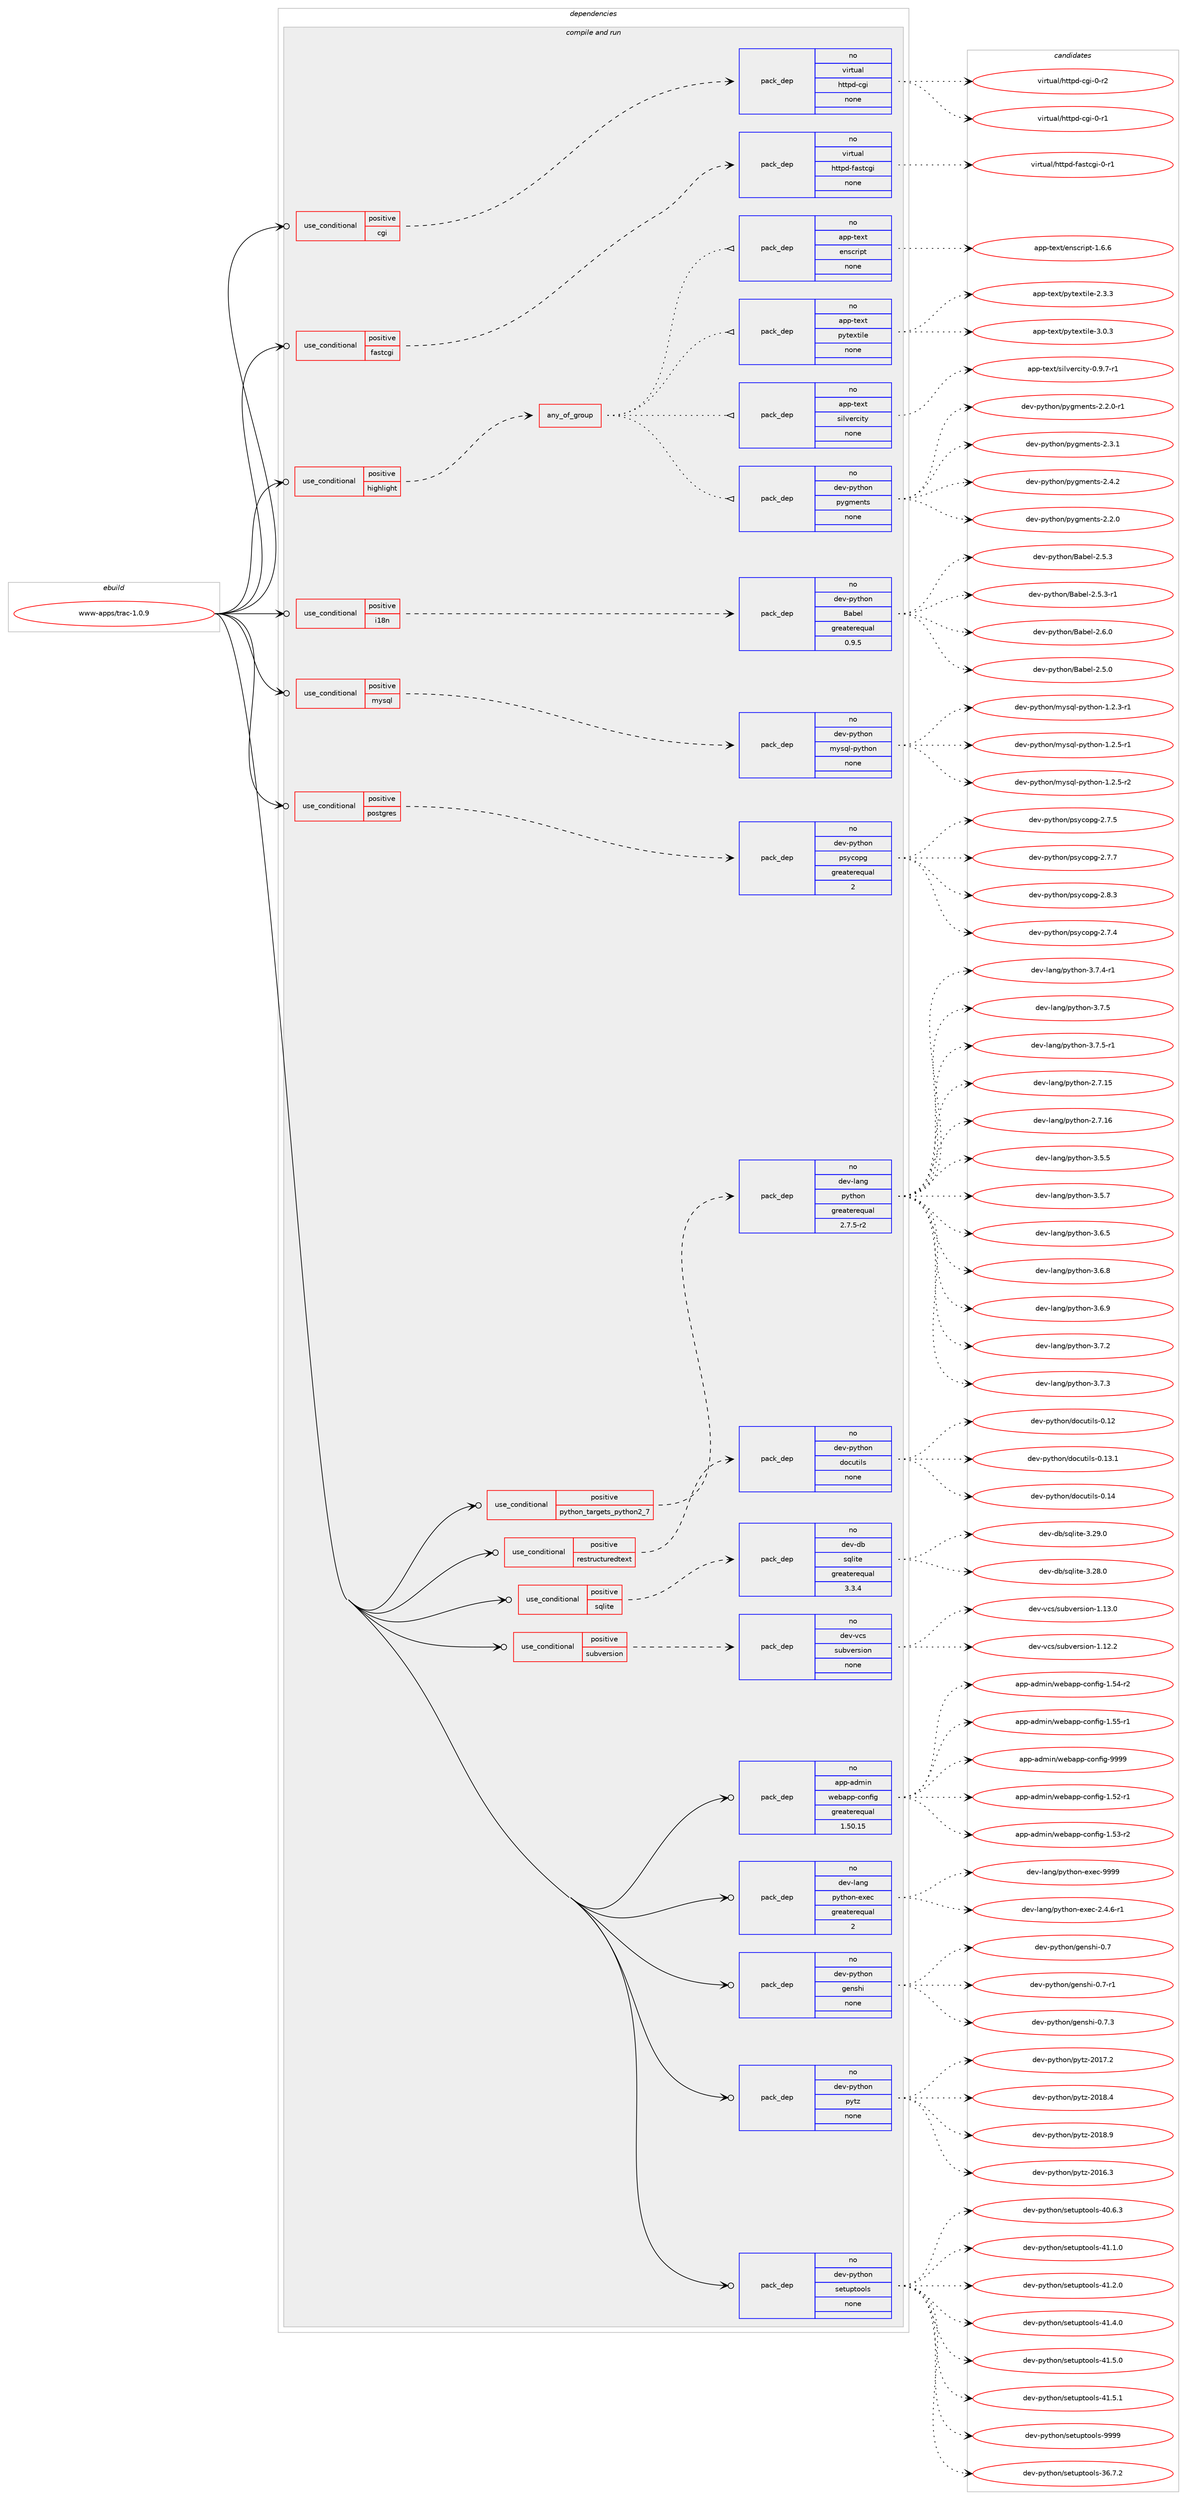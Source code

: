 digraph prolog {

# *************
# Graph options
# *************

newrank=true;
concentrate=true;
compound=true;
graph [rankdir=LR,fontname=Helvetica,fontsize=10,ranksep=1.5];#, ranksep=2.5, nodesep=0.2];
edge  [arrowhead=vee];
node  [fontname=Helvetica,fontsize=10];

# **********
# The ebuild
# **********

subgraph cluster_leftcol {
color=gray;
rank=same;
label=<<i>ebuild</i>>;
id [label="www-apps/trac-1.0.9", color=red, width=4, href="../www-apps/trac-1.0.9.svg"];
}

# ****************
# The dependencies
# ****************

subgraph cluster_midcol {
color=gray;
label=<<i>dependencies</i>>;
subgraph cluster_compile {
fillcolor="#eeeeee";
style=filled;
label=<<i>compile</i>>;
}
subgraph cluster_compileandrun {
fillcolor="#eeeeee";
style=filled;
label=<<i>compile and run</i>>;
subgraph cond217221 {
dependency906337 [label=<<TABLE BORDER="0" CELLBORDER="1" CELLSPACING="0" CELLPADDING="4"><TR><TD ROWSPAN="3" CELLPADDING="10">use_conditional</TD></TR><TR><TD>positive</TD></TR><TR><TD>cgi</TD></TR></TABLE>>, shape=none, color=red];
subgraph pack672811 {
dependency906338 [label=<<TABLE BORDER="0" CELLBORDER="1" CELLSPACING="0" CELLPADDING="4" WIDTH="220"><TR><TD ROWSPAN="6" CELLPADDING="30">pack_dep</TD></TR><TR><TD WIDTH="110">no</TD></TR><TR><TD>virtual</TD></TR><TR><TD>httpd-cgi</TD></TR><TR><TD>none</TD></TR><TR><TD></TD></TR></TABLE>>, shape=none, color=blue];
}
dependency906337:e -> dependency906338:w [weight=20,style="dashed",arrowhead="vee"];
}
id:e -> dependency906337:w [weight=20,style="solid",arrowhead="odotvee"];
subgraph cond217222 {
dependency906339 [label=<<TABLE BORDER="0" CELLBORDER="1" CELLSPACING="0" CELLPADDING="4"><TR><TD ROWSPAN="3" CELLPADDING="10">use_conditional</TD></TR><TR><TD>positive</TD></TR><TR><TD>fastcgi</TD></TR></TABLE>>, shape=none, color=red];
subgraph pack672812 {
dependency906340 [label=<<TABLE BORDER="0" CELLBORDER="1" CELLSPACING="0" CELLPADDING="4" WIDTH="220"><TR><TD ROWSPAN="6" CELLPADDING="30">pack_dep</TD></TR><TR><TD WIDTH="110">no</TD></TR><TR><TD>virtual</TD></TR><TR><TD>httpd-fastcgi</TD></TR><TR><TD>none</TD></TR><TR><TD></TD></TR></TABLE>>, shape=none, color=blue];
}
dependency906339:e -> dependency906340:w [weight=20,style="dashed",arrowhead="vee"];
}
id:e -> dependency906339:w [weight=20,style="solid",arrowhead="odotvee"];
subgraph cond217223 {
dependency906341 [label=<<TABLE BORDER="0" CELLBORDER="1" CELLSPACING="0" CELLPADDING="4"><TR><TD ROWSPAN="3" CELLPADDING="10">use_conditional</TD></TR><TR><TD>positive</TD></TR><TR><TD>highlight</TD></TR></TABLE>>, shape=none, color=red];
subgraph any15737 {
dependency906342 [label=<<TABLE BORDER="0" CELLBORDER="1" CELLSPACING="0" CELLPADDING="4"><TR><TD CELLPADDING="10">any_of_group</TD></TR></TABLE>>, shape=none, color=red];subgraph pack672813 {
dependency906343 [label=<<TABLE BORDER="0" CELLBORDER="1" CELLSPACING="0" CELLPADDING="4" WIDTH="220"><TR><TD ROWSPAN="6" CELLPADDING="30">pack_dep</TD></TR><TR><TD WIDTH="110">no</TD></TR><TR><TD>dev-python</TD></TR><TR><TD>pygments</TD></TR><TR><TD>none</TD></TR><TR><TD></TD></TR></TABLE>>, shape=none, color=blue];
}
dependency906342:e -> dependency906343:w [weight=20,style="dotted",arrowhead="oinv"];
subgraph pack672814 {
dependency906344 [label=<<TABLE BORDER="0" CELLBORDER="1" CELLSPACING="0" CELLPADDING="4" WIDTH="220"><TR><TD ROWSPAN="6" CELLPADDING="30">pack_dep</TD></TR><TR><TD WIDTH="110">no</TD></TR><TR><TD>app-text</TD></TR><TR><TD>silvercity</TD></TR><TR><TD>none</TD></TR><TR><TD></TD></TR></TABLE>>, shape=none, color=blue];
}
dependency906342:e -> dependency906344:w [weight=20,style="dotted",arrowhead="oinv"];
subgraph pack672815 {
dependency906345 [label=<<TABLE BORDER="0" CELLBORDER="1" CELLSPACING="0" CELLPADDING="4" WIDTH="220"><TR><TD ROWSPAN="6" CELLPADDING="30">pack_dep</TD></TR><TR><TD WIDTH="110">no</TD></TR><TR><TD>app-text</TD></TR><TR><TD>pytextile</TD></TR><TR><TD>none</TD></TR><TR><TD></TD></TR></TABLE>>, shape=none, color=blue];
}
dependency906342:e -> dependency906345:w [weight=20,style="dotted",arrowhead="oinv"];
subgraph pack672816 {
dependency906346 [label=<<TABLE BORDER="0" CELLBORDER="1" CELLSPACING="0" CELLPADDING="4" WIDTH="220"><TR><TD ROWSPAN="6" CELLPADDING="30">pack_dep</TD></TR><TR><TD WIDTH="110">no</TD></TR><TR><TD>app-text</TD></TR><TR><TD>enscript</TD></TR><TR><TD>none</TD></TR><TR><TD></TD></TR></TABLE>>, shape=none, color=blue];
}
dependency906342:e -> dependency906346:w [weight=20,style="dotted",arrowhead="oinv"];
}
dependency906341:e -> dependency906342:w [weight=20,style="dashed",arrowhead="vee"];
}
id:e -> dependency906341:w [weight=20,style="solid",arrowhead="odotvee"];
subgraph cond217224 {
dependency906347 [label=<<TABLE BORDER="0" CELLBORDER="1" CELLSPACING="0" CELLPADDING="4"><TR><TD ROWSPAN="3" CELLPADDING="10">use_conditional</TD></TR><TR><TD>positive</TD></TR><TR><TD>i18n</TD></TR></TABLE>>, shape=none, color=red];
subgraph pack672817 {
dependency906348 [label=<<TABLE BORDER="0" CELLBORDER="1" CELLSPACING="0" CELLPADDING="4" WIDTH="220"><TR><TD ROWSPAN="6" CELLPADDING="30">pack_dep</TD></TR><TR><TD WIDTH="110">no</TD></TR><TR><TD>dev-python</TD></TR><TR><TD>Babel</TD></TR><TR><TD>greaterequal</TD></TR><TR><TD>0.9.5</TD></TR></TABLE>>, shape=none, color=blue];
}
dependency906347:e -> dependency906348:w [weight=20,style="dashed",arrowhead="vee"];
}
id:e -> dependency906347:w [weight=20,style="solid",arrowhead="odotvee"];
subgraph cond217225 {
dependency906349 [label=<<TABLE BORDER="0" CELLBORDER="1" CELLSPACING="0" CELLPADDING="4"><TR><TD ROWSPAN="3" CELLPADDING="10">use_conditional</TD></TR><TR><TD>positive</TD></TR><TR><TD>mysql</TD></TR></TABLE>>, shape=none, color=red];
subgraph pack672818 {
dependency906350 [label=<<TABLE BORDER="0" CELLBORDER="1" CELLSPACING="0" CELLPADDING="4" WIDTH="220"><TR><TD ROWSPAN="6" CELLPADDING="30">pack_dep</TD></TR><TR><TD WIDTH="110">no</TD></TR><TR><TD>dev-python</TD></TR><TR><TD>mysql-python</TD></TR><TR><TD>none</TD></TR><TR><TD></TD></TR></TABLE>>, shape=none, color=blue];
}
dependency906349:e -> dependency906350:w [weight=20,style="dashed",arrowhead="vee"];
}
id:e -> dependency906349:w [weight=20,style="solid",arrowhead="odotvee"];
subgraph cond217226 {
dependency906351 [label=<<TABLE BORDER="0" CELLBORDER="1" CELLSPACING="0" CELLPADDING="4"><TR><TD ROWSPAN="3" CELLPADDING="10">use_conditional</TD></TR><TR><TD>positive</TD></TR><TR><TD>postgres</TD></TR></TABLE>>, shape=none, color=red];
subgraph pack672819 {
dependency906352 [label=<<TABLE BORDER="0" CELLBORDER="1" CELLSPACING="0" CELLPADDING="4" WIDTH="220"><TR><TD ROWSPAN="6" CELLPADDING="30">pack_dep</TD></TR><TR><TD WIDTH="110">no</TD></TR><TR><TD>dev-python</TD></TR><TR><TD>psycopg</TD></TR><TR><TD>greaterequal</TD></TR><TR><TD>2</TD></TR></TABLE>>, shape=none, color=blue];
}
dependency906351:e -> dependency906352:w [weight=20,style="dashed",arrowhead="vee"];
}
id:e -> dependency906351:w [weight=20,style="solid",arrowhead="odotvee"];
subgraph cond217227 {
dependency906353 [label=<<TABLE BORDER="0" CELLBORDER="1" CELLSPACING="0" CELLPADDING="4"><TR><TD ROWSPAN="3" CELLPADDING="10">use_conditional</TD></TR><TR><TD>positive</TD></TR><TR><TD>python_targets_python2_7</TD></TR></TABLE>>, shape=none, color=red];
subgraph pack672820 {
dependency906354 [label=<<TABLE BORDER="0" CELLBORDER="1" CELLSPACING="0" CELLPADDING="4" WIDTH="220"><TR><TD ROWSPAN="6" CELLPADDING="30">pack_dep</TD></TR><TR><TD WIDTH="110">no</TD></TR><TR><TD>dev-lang</TD></TR><TR><TD>python</TD></TR><TR><TD>greaterequal</TD></TR><TR><TD>2.7.5-r2</TD></TR></TABLE>>, shape=none, color=blue];
}
dependency906353:e -> dependency906354:w [weight=20,style="dashed",arrowhead="vee"];
}
id:e -> dependency906353:w [weight=20,style="solid",arrowhead="odotvee"];
subgraph cond217228 {
dependency906355 [label=<<TABLE BORDER="0" CELLBORDER="1" CELLSPACING="0" CELLPADDING="4"><TR><TD ROWSPAN="3" CELLPADDING="10">use_conditional</TD></TR><TR><TD>positive</TD></TR><TR><TD>restructuredtext</TD></TR></TABLE>>, shape=none, color=red];
subgraph pack672821 {
dependency906356 [label=<<TABLE BORDER="0" CELLBORDER="1" CELLSPACING="0" CELLPADDING="4" WIDTH="220"><TR><TD ROWSPAN="6" CELLPADDING="30">pack_dep</TD></TR><TR><TD WIDTH="110">no</TD></TR><TR><TD>dev-python</TD></TR><TR><TD>docutils</TD></TR><TR><TD>none</TD></TR><TR><TD></TD></TR></TABLE>>, shape=none, color=blue];
}
dependency906355:e -> dependency906356:w [weight=20,style="dashed",arrowhead="vee"];
}
id:e -> dependency906355:w [weight=20,style="solid",arrowhead="odotvee"];
subgraph cond217229 {
dependency906357 [label=<<TABLE BORDER="0" CELLBORDER="1" CELLSPACING="0" CELLPADDING="4"><TR><TD ROWSPAN="3" CELLPADDING="10">use_conditional</TD></TR><TR><TD>positive</TD></TR><TR><TD>sqlite</TD></TR></TABLE>>, shape=none, color=red];
subgraph pack672822 {
dependency906358 [label=<<TABLE BORDER="0" CELLBORDER="1" CELLSPACING="0" CELLPADDING="4" WIDTH="220"><TR><TD ROWSPAN="6" CELLPADDING="30">pack_dep</TD></TR><TR><TD WIDTH="110">no</TD></TR><TR><TD>dev-db</TD></TR><TR><TD>sqlite</TD></TR><TR><TD>greaterequal</TD></TR><TR><TD>3.3.4</TD></TR></TABLE>>, shape=none, color=blue];
}
dependency906357:e -> dependency906358:w [weight=20,style="dashed",arrowhead="vee"];
}
id:e -> dependency906357:w [weight=20,style="solid",arrowhead="odotvee"];
subgraph cond217230 {
dependency906359 [label=<<TABLE BORDER="0" CELLBORDER="1" CELLSPACING="0" CELLPADDING="4"><TR><TD ROWSPAN="3" CELLPADDING="10">use_conditional</TD></TR><TR><TD>positive</TD></TR><TR><TD>subversion</TD></TR></TABLE>>, shape=none, color=red];
subgraph pack672823 {
dependency906360 [label=<<TABLE BORDER="0" CELLBORDER="1" CELLSPACING="0" CELLPADDING="4" WIDTH="220"><TR><TD ROWSPAN="6" CELLPADDING="30">pack_dep</TD></TR><TR><TD WIDTH="110">no</TD></TR><TR><TD>dev-vcs</TD></TR><TR><TD>subversion</TD></TR><TR><TD>none</TD></TR><TR><TD></TD></TR></TABLE>>, shape=none, color=blue];
}
dependency906359:e -> dependency906360:w [weight=20,style="dashed",arrowhead="vee"];
}
id:e -> dependency906359:w [weight=20,style="solid",arrowhead="odotvee"];
subgraph pack672824 {
dependency906361 [label=<<TABLE BORDER="0" CELLBORDER="1" CELLSPACING="0" CELLPADDING="4" WIDTH="220"><TR><TD ROWSPAN="6" CELLPADDING="30">pack_dep</TD></TR><TR><TD WIDTH="110">no</TD></TR><TR><TD>app-admin</TD></TR><TR><TD>webapp-config</TD></TR><TR><TD>greaterequal</TD></TR><TR><TD>1.50.15</TD></TR></TABLE>>, shape=none, color=blue];
}
id:e -> dependency906361:w [weight=20,style="solid",arrowhead="odotvee"];
subgraph pack672825 {
dependency906362 [label=<<TABLE BORDER="0" CELLBORDER="1" CELLSPACING="0" CELLPADDING="4" WIDTH="220"><TR><TD ROWSPAN="6" CELLPADDING="30">pack_dep</TD></TR><TR><TD WIDTH="110">no</TD></TR><TR><TD>dev-lang</TD></TR><TR><TD>python-exec</TD></TR><TR><TD>greaterequal</TD></TR><TR><TD>2</TD></TR></TABLE>>, shape=none, color=blue];
}
id:e -> dependency906362:w [weight=20,style="solid",arrowhead="odotvee"];
subgraph pack672826 {
dependency906363 [label=<<TABLE BORDER="0" CELLBORDER="1" CELLSPACING="0" CELLPADDING="4" WIDTH="220"><TR><TD ROWSPAN="6" CELLPADDING="30">pack_dep</TD></TR><TR><TD WIDTH="110">no</TD></TR><TR><TD>dev-python</TD></TR><TR><TD>genshi</TD></TR><TR><TD>none</TD></TR><TR><TD></TD></TR></TABLE>>, shape=none, color=blue];
}
id:e -> dependency906363:w [weight=20,style="solid",arrowhead="odotvee"];
subgraph pack672827 {
dependency906364 [label=<<TABLE BORDER="0" CELLBORDER="1" CELLSPACING="0" CELLPADDING="4" WIDTH="220"><TR><TD ROWSPAN="6" CELLPADDING="30">pack_dep</TD></TR><TR><TD WIDTH="110">no</TD></TR><TR><TD>dev-python</TD></TR><TR><TD>pytz</TD></TR><TR><TD>none</TD></TR><TR><TD></TD></TR></TABLE>>, shape=none, color=blue];
}
id:e -> dependency906364:w [weight=20,style="solid",arrowhead="odotvee"];
subgraph pack672828 {
dependency906365 [label=<<TABLE BORDER="0" CELLBORDER="1" CELLSPACING="0" CELLPADDING="4" WIDTH="220"><TR><TD ROWSPAN="6" CELLPADDING="30">pack_dep</TD></TR><TR><TD WIDTH="110">no</TD></TR><TR><TD>dev-python</TD></TR><TR><TD>setuptools</TD></TR><TR><TD>none</TD></TR><TR><TD></TD></TR></TABLE>>, shape=none, color=blue];
}
id:e -> dependency906365:w [weight=20,style="solid",arrowhead="odotvee"];
}
subgraph cluster_run {
fillcolor="#eeeeee";
style=filled;
label=<<i>run</i>>;
}
}

# **************
# The candidates
# **************

subgraph cluster_choices {
rank=same;
color=gray;
label=<<i>candidates</i>>;

subgraph choice672811 {
color=black;
nodesep=1;
choice1181051141161179710847104116116112100459910310545484511449 [label="virtual/httpd-cgi-0-r1", color=red, width=4,href="../virtual/httpd-cgi-0-r1.svg"];
choice1181051141161179710847104116116112100459910310545484511450 [label="virtual/httpd-cgi-0-r2", color=red, width=4,href="../virtual/httpd-cgi-0-r2.svg"];
dependency906338:e -> choice1181051141161179710847104116116112100459910310545484511449:w [style=dotted,weight="100"];
dependency906338:e -> choice1181051141161179710847104116116112100459910310545484511450:w [style=dotted,weight="100"];
}
subgraph choice672812 {
color=black;
nodesep=1;
choice118105114116117971084710411611611210045102971151169910310545484511449 [label="virtual/httpd-fastcgi-0-r1", color=red, width=4,href="../virtual/httpd-fastcgi-0-r1.svg"];
dependency906340:e -> choice118105114116117971084710411611611210045102971151169910310545484511449:w [style=dotted,weight="100"];
}
subgraph choice672813 {
color=black;
nodesep=1;
choice1001011184511212111610411111047112121103109101110116115455046504648 [label="dev-python/pygments-2.2.0", color=red, width=4,href="../dev-python/pygments-2.2.0.svg"];
choice10010111845112121116104111110471121211031091011101161154550465046484511449 [label="dev-python/pygments-2.2.0-r1", color=red, width=4,href="../dev-python/pygments-2.2.0-r1.svg"];
choice1001011184511212111610411111047112121103109101110116115455046514649 [label="dev-python/pygments-2.3.1", color=red, width=4,href="../dev-python/pygments-2.3.1.svg"];
choice1001011184511212111610411111047112121103109101110116115455046524650 [label="dev-python/pygments-2.4.2", color=red, width=4,href="../dev-python/pygments-2.4.2.svg"];
dependency906343:e -> choice1001011184511212111610411111047112121103109101110116115455046504648:w [style=dotted,weight="100"];
dependency906343:e -> choice10010111845112121116104111110471121211031091011101161154550465046484511449:w [style=dotted,weight="100"];
dependency906343:e -> choice1001011184511212111610411111047112121103109101110116115455046514649:w [style=dotted,weight="100"];
dependency906343:e -> choice1001011184511212111610411111047112121103109101110116115455046524650:w [style=dotted,weight="100"];
}
subgraph choice672814 {
color=black;
nodesep=1;
choice971121124511610112011647115105108118101114991051161214548465746554511449 [label="app-text/silvercity-0.9.7-r1", color=red, width=4,href="../app-text/silvercity-0.9.7-r1.svg"];
dependency906344:e -> choice971121124511610112011647115105108118101114991051161214548465746554511449:w [style=dotted,weight="100"];
}
subgraph choice672815 {
color=black;
nodesep=1;
choice971121124511610112011647112121116101120116105108101455046514651 [label="app-text/pytextile-2.3.3", color=red, width=4,href="../app-text/pytextile-2.3.3.svg"];
choice971121124511610112011647112121116101120116105108101455146484651 [label="app-text/pytextile-3.0.3", color=red, width=4,href="../app-text/pytextile-3.0.3.svg"];
dependency906345:e -> choice971121124511610112011647112121116101120116105108101455046514651:w [style=dotted,weight="100"];
dependency906345:e -> choice971121124511610112011647112121116101120116105108101455146484651:w [style=dotted,weight="100"];
}
subgraph choice672816 {
color=black;
nodesep=1;
choice97112112451161011201164710111011599114105112116454946544654 [label="app-text/enscript-1.6.6", color=red, width=4,href="../app-text/enscript-1.6.6.svg"];
dependency906346:e -> choice97112112451161011201164710111011599114105112116454946544654:w [style=dotted,weight="100"];
}
subgraph choice672817 {
color=black;
nodesep=1;
choice1001011184511212111610411111047669798101108455046534648 [label="dev-python/Babel-2.5.0", color=red, width=4,href="../dev-python/Babel-2.5.0.svg"];
choice1001011184511212111610411111047669798101108455046534651 [label="dev-python/Babel-2.5.3", color=red, width=4,href="../dev-python/Babel-2.5.3.svg"];
choice10010111845112121116104111110476697981011084550465346514511449 [label="dev-python/Babel-2.5.3-r1", color=red, width=4,href="../dev-python/Babel-2.5.3-r1.svg"];
choice1001011184511212111610411111047669798101108455046544648 [label="dev-python/Babel-2.6.0", color=red, width=4,href="../dev-python/Babel-2.6.0.svg"];
dependency906348:e -> choice1001011184511212111610411111047669798101108455046534648:w [style=dotted,weight="100"];
dependency906348:e -> choice1001011184511212111610411111047669798101108455046534651:w [style=dotted,weight="100"];
dependency906348:e -> choice10010111845112121116104111110476697981011084550465346514511449:w [style=dotted,weight="100"];
dependency906348:e -> choice1001011184511212111610411111047669798101108455046544648:w [style=dotted,weight="100"];
}
subgraph choice672818 {
color=black;
nodesep=1;
choice1001011184511212111610411111047109121115113108451121211161041111104549465046514511449 [label="dev-python/mysql-python-1.2.3-r1", color=red, width=4,href="../dev-python/mysql-python-1.2.3-r1.svg"];
choice1001011184511212111610411111047109121115113108451121211161041111104549465046534511449 [label="dev-python/mysql-python-1.2.5-r1", color=red, width=4,href="../dev-python/mysql-python-1.2.5-r1.svg"];
choice1001011184511212111610411111047109121115113108451121211161041111104549465046534511450 [label="dev-python/mysql-python-1.2.5-r2", color=red, width=4,href="../dev-python/mysql-python-1.2.5-r2.svg"];
dependency906350:e -> choice1001011184511212111610411111047109121115113108451121211161041111104549465046514511449:w [style=dotted,weight="100"];
dependency906350:e -> choice1001011184511212111610411111047109121115113108451121211161041111104549465046534511449:w [style=dotted,weight="100"];
dependency906350:e -> choice1001011184511212111610411111047109121115113108451121211161041111104549465046534511450:w [style=dotted,weight="100"];
}
subgraph choice672819 {
color=black;
nodesep=1;
choice100101118451121211161041111104711211512199111112103455046554652 [label="dev-python/psycopg-2.7.4", color=red, width=4,href="../dev-python/psycopg-2.7.4.svg"];
choice100101118451121211161041111104711211512199111112103455046554653 [label="dev-python/psycopg-2.7.5", color=red, width=4,href="../dev-python/psycopg-2.7.5.svg"];
choice100101118451121211161041111104711211512199111112103455046554655 [label="dev-python/psycopg-2.7.7", color=red, width=4,href="../dev-python/psycopg-2.7.7.svg"];
choice100101118451121211161041111104711211512199111112103455046564651 [label="dev-python/psycopg-2.8.3", color=red, width=4,href="../dev-python/psycopg-2.8.3.svg"];
dependency906352:e -> choice100101118451121211161041111104711211512199111112103455046554652:w [style=dotted,weight="100"];
dependency906352:e -> choice100101118451121211161041111104711211512199111112103455046554653:w [style=dotted,weight="100"];
dependency906352:e -> choice100101118451121211161041111104711211512199111112103455046554655:w [style=dotted,weight="100"];
dependency906352:e -> choice100101118451121211161041111104711211512199111112103455046564651:w [style=dotted,weight="100"];
}
subgraph choice672820 {
color=black;
nodesep=1;
choice10010111845108971101034711212111610411111045504655464953 [label="dev-lang/python-2.7.15", color=red, width=4,href="../dev-lang/python-2.7.15.svg"];
choice10010111845108971101034711212111610411111045504655464954 [label="dev-lang/python-2.7.16", color=red, width=4,href="../dev-lang/python-2.7.16.svg"];
choice100101118451089711010347112121116104111110455146534653 [label="dev-lang/python-3.5.5", color=red, width=4,href="../dev-lang/python-3.5.5.svg"];
choice100101118451089711010347112121116104111110455146534655 [label="dev-lang/python-3.5.7", color=red, width=4,href="../dev-lang/python-3.5.7.svg"];
choice100101118451089711010347112121116104111110455146544653 [label="dev-lang/python-3.6.5", color=red, width=4,href="../dev-lang/python-3.6.5.svg"];
choice100101118451089711010347112121116104111110455146544656 [label="dev-lang/python-3.6.8", color=red, width=4,href="../dev-lang/python-3.6.8.svg"];
choice100101118451089711010347112121116104111110455146544657 [label="dev-lang/python-3.6.9", color=red, width=4,href="../dev-lang/python-3.6.9.svg"];
choice100101118451089711010347112121116104111110455146554650 [label="dev-lang/python-3.7.2", color=red, width=4,href="../dev-lang/python-3.7.2.svg"];
choice100101118451089711010347112121116104111110455146554651 [label="dev-lang/python-3.7.3", color=red, width=4,href="../dev-lang/python-3.7.3.svg"];
choice1001011184510897110103471121211161041111104551465546524511449 [label="dev-lang/python-3.7.4-r1", color=red, width=4,href="../dev-lang/python-3.7.4-r1.svg"];
choice100101118451089711010347112121116104111110455146554653 [label="dev-lang/python-3.7.5", color=red, width=4,href="../dev-lang/python-3.7.5.svg"];
choice1001011184510897110103471121211161041111104551465546534511449 [label="dev-lang/python-3.7.5-r1", color=red, width=4,href="../dev-lang/python-3.7.5-r1.svg"];
dependency906354:e -> choice10010111845108971101034711212111610411111045504655464953:w [style=dotted,weight="100"];
dependency906354:e -> choice10010111845108971101034711212111610411111045504655464954:w [style=dotted,weight="100"];
dependency906354:e -> choice100101118451089711010347112121116104111110455146534653:w [style=dotted,weight="100"];
dependency906354:e -> choice100101118451089711010347112121116104111110455146534655:w [style=dotted,weight="100"];
dependency906354:e -> choice100101118451089711010347112121116104111110455146544653:w [style=dotted,weight="100"];
dependency906354:e -> choice100101118451089711010347112121116104111110455146544656:w [style=dotted,weight="100"];
dependency906354:e -> choice100101118451089711010347112121116104111110455146544657:w [style=dotted,weight="100"];
dependency906354:e -> choice100101118451089711010347112121116104111110455146554650:w [style=dotted,weight="100"];
dependency906354:e -> choice100101118451089711010347112121116104111110455146554651:w [style=dotted,weight="100"];
dependency906354:e -> choice1001011184510897110103471121211161041111104551465546524511449:w [style=dotted,weight="100"];
dependency906354:e -> choice100101118451089711010347112121116104111110455146554653:w [style=dotted,weight="100"];
dependency906354:e -> choice1001011184510897110103471121211161041111104551465546534511449:w [style=dotted,weight="100"];
}
subgraph choice672821 {
color=black;
nodesep=1;
choice1001011184511212111610411111047100111991171161051081154548464950 [label="dev-python/docutils-0.12", color=red, width=4,href="../dev-python/docutils-0.12.svg"];
choice10010111845112121116104111110471001119911711610510811545484649514649 [label="dev-python/docutils-0.13.1", color=red, width=4,href="../dev-python/docutils-0.13.1.svg"];
choice1001011184511212111610411111047100111991171161051081154548464952 [label="dev-python/docutils-0.14", color=red, width=4,href="../dev-python/docutils-0.14.svg"];
dependency906356:e -> choice1001011184511212111610411111047100111991171161051081154548464950:w [style=dotted,weight="100"];
dependency906356:e -> choice10010111845112121116104111110471001119911711610510811545484649514649:w [style=dotted,weight="100"];
dependency906356:e -> choice1001011184511212111610411111047100111991171161051081154548464952:w [style=dotted,weight="100"];
}
subgraph choice672822 {
color=black;
nodesep=1;
choice10010111845100984711511310810511610145514650564648 [label="dev-db/sqlite-3.28.0", color=red, width=4,href="../dev-db/sqlite-3.28.0.svg"];
choice10010111845100984711511310810511610145514650574648 [label="dev-db/sqlite-3.29.0", color=red, width=4,href="../dev-db/sqlite-3.29.0.svg"];
dependency906358:e -> choice10010111845100984711511310810511610145514650564648:w [style=dotted,weight="100"];
dependency906358:e -> choice10010111845100984711511310810511610145514650574648:w [style=dotted,weight="100"];
}
subgraph choice672823 {
color=black;
nodesep=1;
choice1001011184511899115471151179811810111411510511111045494649504650 [label="dev-vcs/subversion-1.12.2", color=red, width=4,href="../dev-vcs/subversion-1.12.2.svg"];
choice1001011184511899115471151179811810111411510511111045494649514648 [label="dev-vcs/subversion-1.13.0", color=red, width=4,href="../dev-vcs/subversion-1.13.0.svg"];
dependency906360:e -> choice1001011184511899115471151179811810111411510511111045494649504650:w [style=dotted,weight="100"];
dependency906360:e -> choice1001011184511899115471151179811810111411510511111045494649514648:w [style=dotted,weight="100"];
}
subgraph choice672824 {
color=black;
nodesep=1;
choice971121124597100109105110471191019897112112459911111010210510345494653504511449 [label="app-admin/webapp-config-1.52-r1", color=red, width=4,href="../app-admin/webapp-config-1.52-r1.svg"];
choice971121124597100109105110471191019897112112459911111010210510345494653514511450 [label="app-admin/webapp-config-1.53-r2", color=red, width=4,href="../app-admin/webapp-config-1.53-r2.svg"];
choice971121124597100109105110471191019897112112459911111010210510345494653524511450 [label="app-admin/webapp-config-1.54-r2", color=red, width=4,href="../app-admin/webapp-config-1.54-r2.svg"];
choice971121124597100109105110471191019897112112459911111010210510345494653534511449 [label="app-admin/webapp-config-1.55-r1", color=red, width=4,href="../app-admin/webapp-config-1.55-r1.svg"];
choice97112112459710010910511047119101989711211245991111101021051034557575757 [label="app-admin/webapp-config-9999", color=red, width=4,href="../app-admin/webapp-config-9999.svg"];
dependency906361:e -> choice971121124597100109105110471191019897112112459911111010210510345494653504511449:w [style=dotted,weight="100"];
dependency906361:e -> choice971121124597100109105110471191019897112112459911111010210510345494653514511450:w [style=dotted,weight="100"];
dependency906361:e -> choice971121124597100109105110471191019897112112459911111010210510345494653524511450:w [style=dotted,weight="100"];
dependency906361:e -> choice971121124597100109105110471191019897112112459911111010210510345494653534511449:w [style=dotted,weight="100"];
dependency906361:e -> choice97112112459710010910511047119101989711211245991111101021051034557575757:w [style=dotted,weight="100"];
}
subgraph choice672825 {
color=black;
nodesep=1;
choice10010111845108971101034711212111610411111045101120101994550465246544511449 [label="dev-lang/python-exec-2.4.6-r1", color=red, width=4,href="../dev-lang/python-exec-2.4.6-r1.svg"];
choice10010111845108971101034711212111610411111045101120101994557575757 [label="dev-lang/python-exec-9999", color=red, width=4,href="../dev-lang/python-exec-9999.svg"];
dependency906362:e -> choice10010111845108971101034711212111610411111045101120101994550465246544511449:w [style=dotted,weight="100"];
dependency906362:e -> choice10010111845108971101034711212111610411111045101120101994557575757:w [style=dotted,weight="100"];
}
subgraph choice672826 {
color=black;
nodesep=1;
choice100101118451121211161041111104710310111011510410545484655 [label="dev-python/genshi-0.7", color=red, width=4,href="../dev-python/genshi-0.7.svg"];
choice1001011184511212111610411111047103101110115104105454846554511449 [label="dev-python/genshi-0.7-r1", color=red, width=4,href="../dev-python/genshi-0.7-r1.svg"];
choice1001011184511212111610411111047103101110115104105454846554651 [label="dev-python/genshi-0.7.3", color=red, width=4,href="../dev-python/genshi-0.7.3.svg"];
dependency906363:e -> choice100101118451121211161041111104710310111011510410545484655:w [style=dotted,weight="100"];
dependency906363:e -> choice1001011184511212111610411111047103101110115104105454846554511449:w [style=dotted,weight="100"];
dependency906363:e -> choice1001011184511212111610411111047103101110115104105454846554651:w [style=dotted,weight="100"];
}
subgraph choice672827 {
color=black;
nodesep=1;
choice100101118451121211161041111104711212111612245504849544651 [label="dev-python/pytz-2016.3", color=red, width=4,href="../dev-python/pytz-2016.3.svg"];
choice100101118451121211161041111104711212111612245504849554650 [label="dev-python/pytz-2017.2", color=red, width=4,href="../dev-python/pytz-2017.2.svg"];
choice100101118451121211161041111104711212111612245504849564652 [label="dev-python/pytz-2018.4", color=red, width=4,href="../dev-python/pytz-2018.4.svg"];
choice100101118451121211161041111104711212111612245504849564657 [label="dev-python/pytz-2018.9", color=red, width=4,href="../dev-python/pytz-2018.9.svg"];
dependency906364:e -> choice100101118451121211161041111104711212111612245504849544651:w [style=dotted,weight="100"];
dependency906364:e -> choice100101118451121211161041111104711212111612245504849554650:w [style=dotted,weight="100"];
dependency906364:e -> choice100101118451121211161041111104711212111612245504849564652:w [style=dotted,weight="100"];
dependency906364:e -> choice100101118451121211161041111104711212111612245504849564657:w [style=dotted,weight="100"];
}
subgraph choice672828 {
color=black;
nodesep=1;
choice100101118451121211161041111104711510111611711211611111110811545515446554650 [label="dev-python/setuptools-36.7.2", color=red, width=4,href="../dev-python/setuptools-36.7.2.svg"];
choice100101118451121211161041111104711510111611711211611111110811545524846544651 [label="dev-python/setuptools-40.6.3", color=red, width=4,href="../dev-python/setuptools-40.6.3.svg"];
choice100101118451121211161041111104711510111611711211611111110811545524946494648 [label="dev-python/setuptools-41.1.0", color=red, width=4,href="../dev-python/setuptools-41.1.0.svg"];
choice100101118451121211161041111104711510111611711211611111110811545524946504648 [label="dev-python/setuptools-41.2.0", color=red, width=4,href="../dev-python/setuptools-41.2.0.svg"];
choice100101118451121211161041111104711510111611711211611111110811545524946524648 [label="dev-python/setuptools-41.4.0", color=red, width=4,href="../dev-python/setuptools-41.4.0.svg"];
choice100101118451121211161041111104711510111611711211611111110811545524946534648 [label="dev-python/setuptools-41.5.0", color=red, width=4,href="../dev-python/setuptools-41.5.0.svg"];
choice100101118451121211161041111104711510111611711211611111110811545524946534649 [label="dev-python/setuptools-41.5.1", color=red, width=4,href="../dev-python/setuptools-41.5.1.svg"];
choice10010111845112121116104111110471151011161171121161111111081154557575757 [label="dev-python/setuptools-9999", color=red, width=4,href="../dev-python/setuptools-9999.svg"];
dependency906365:e -> choice100101118451121211161041111104711510111611711211611111110811545515446554650:w [style=dotted,weight="100"];
dependency906365:e -> choice100101118451121211161041111104711510111611711211611111110811545524846544651:w [style=dotted,weight="100"];
dependency906365:e -> choice100101118451121211161041111104711510111611711211611111110811545524946494648:w [style=dotted,weight="100"];
dependency906365:e -> choice100101118451121211161041111104711510111611711211611111110811545524946504648:w [style=dotted,weight="100"];
dependency906365:e -> choice100101118451121211161041111104711510111611711211611111110811545524946524648:w [style=dotted,weight="100"];
dependency906365:e -> choice100101118451121211161041111104711510111611711211611111110811545524946534648:w [style=dotted,weight="100"];
dependency906365:e -> choice100101118451121211161041111104711510111611711211611111110811545524946534649:w [style=dotted,weight="100"];
dependency906365:e -> choice10010111845112121116104111110471151011161171121161111111081154557575757:w [style=dotted,weight="100"];
}
}

}
